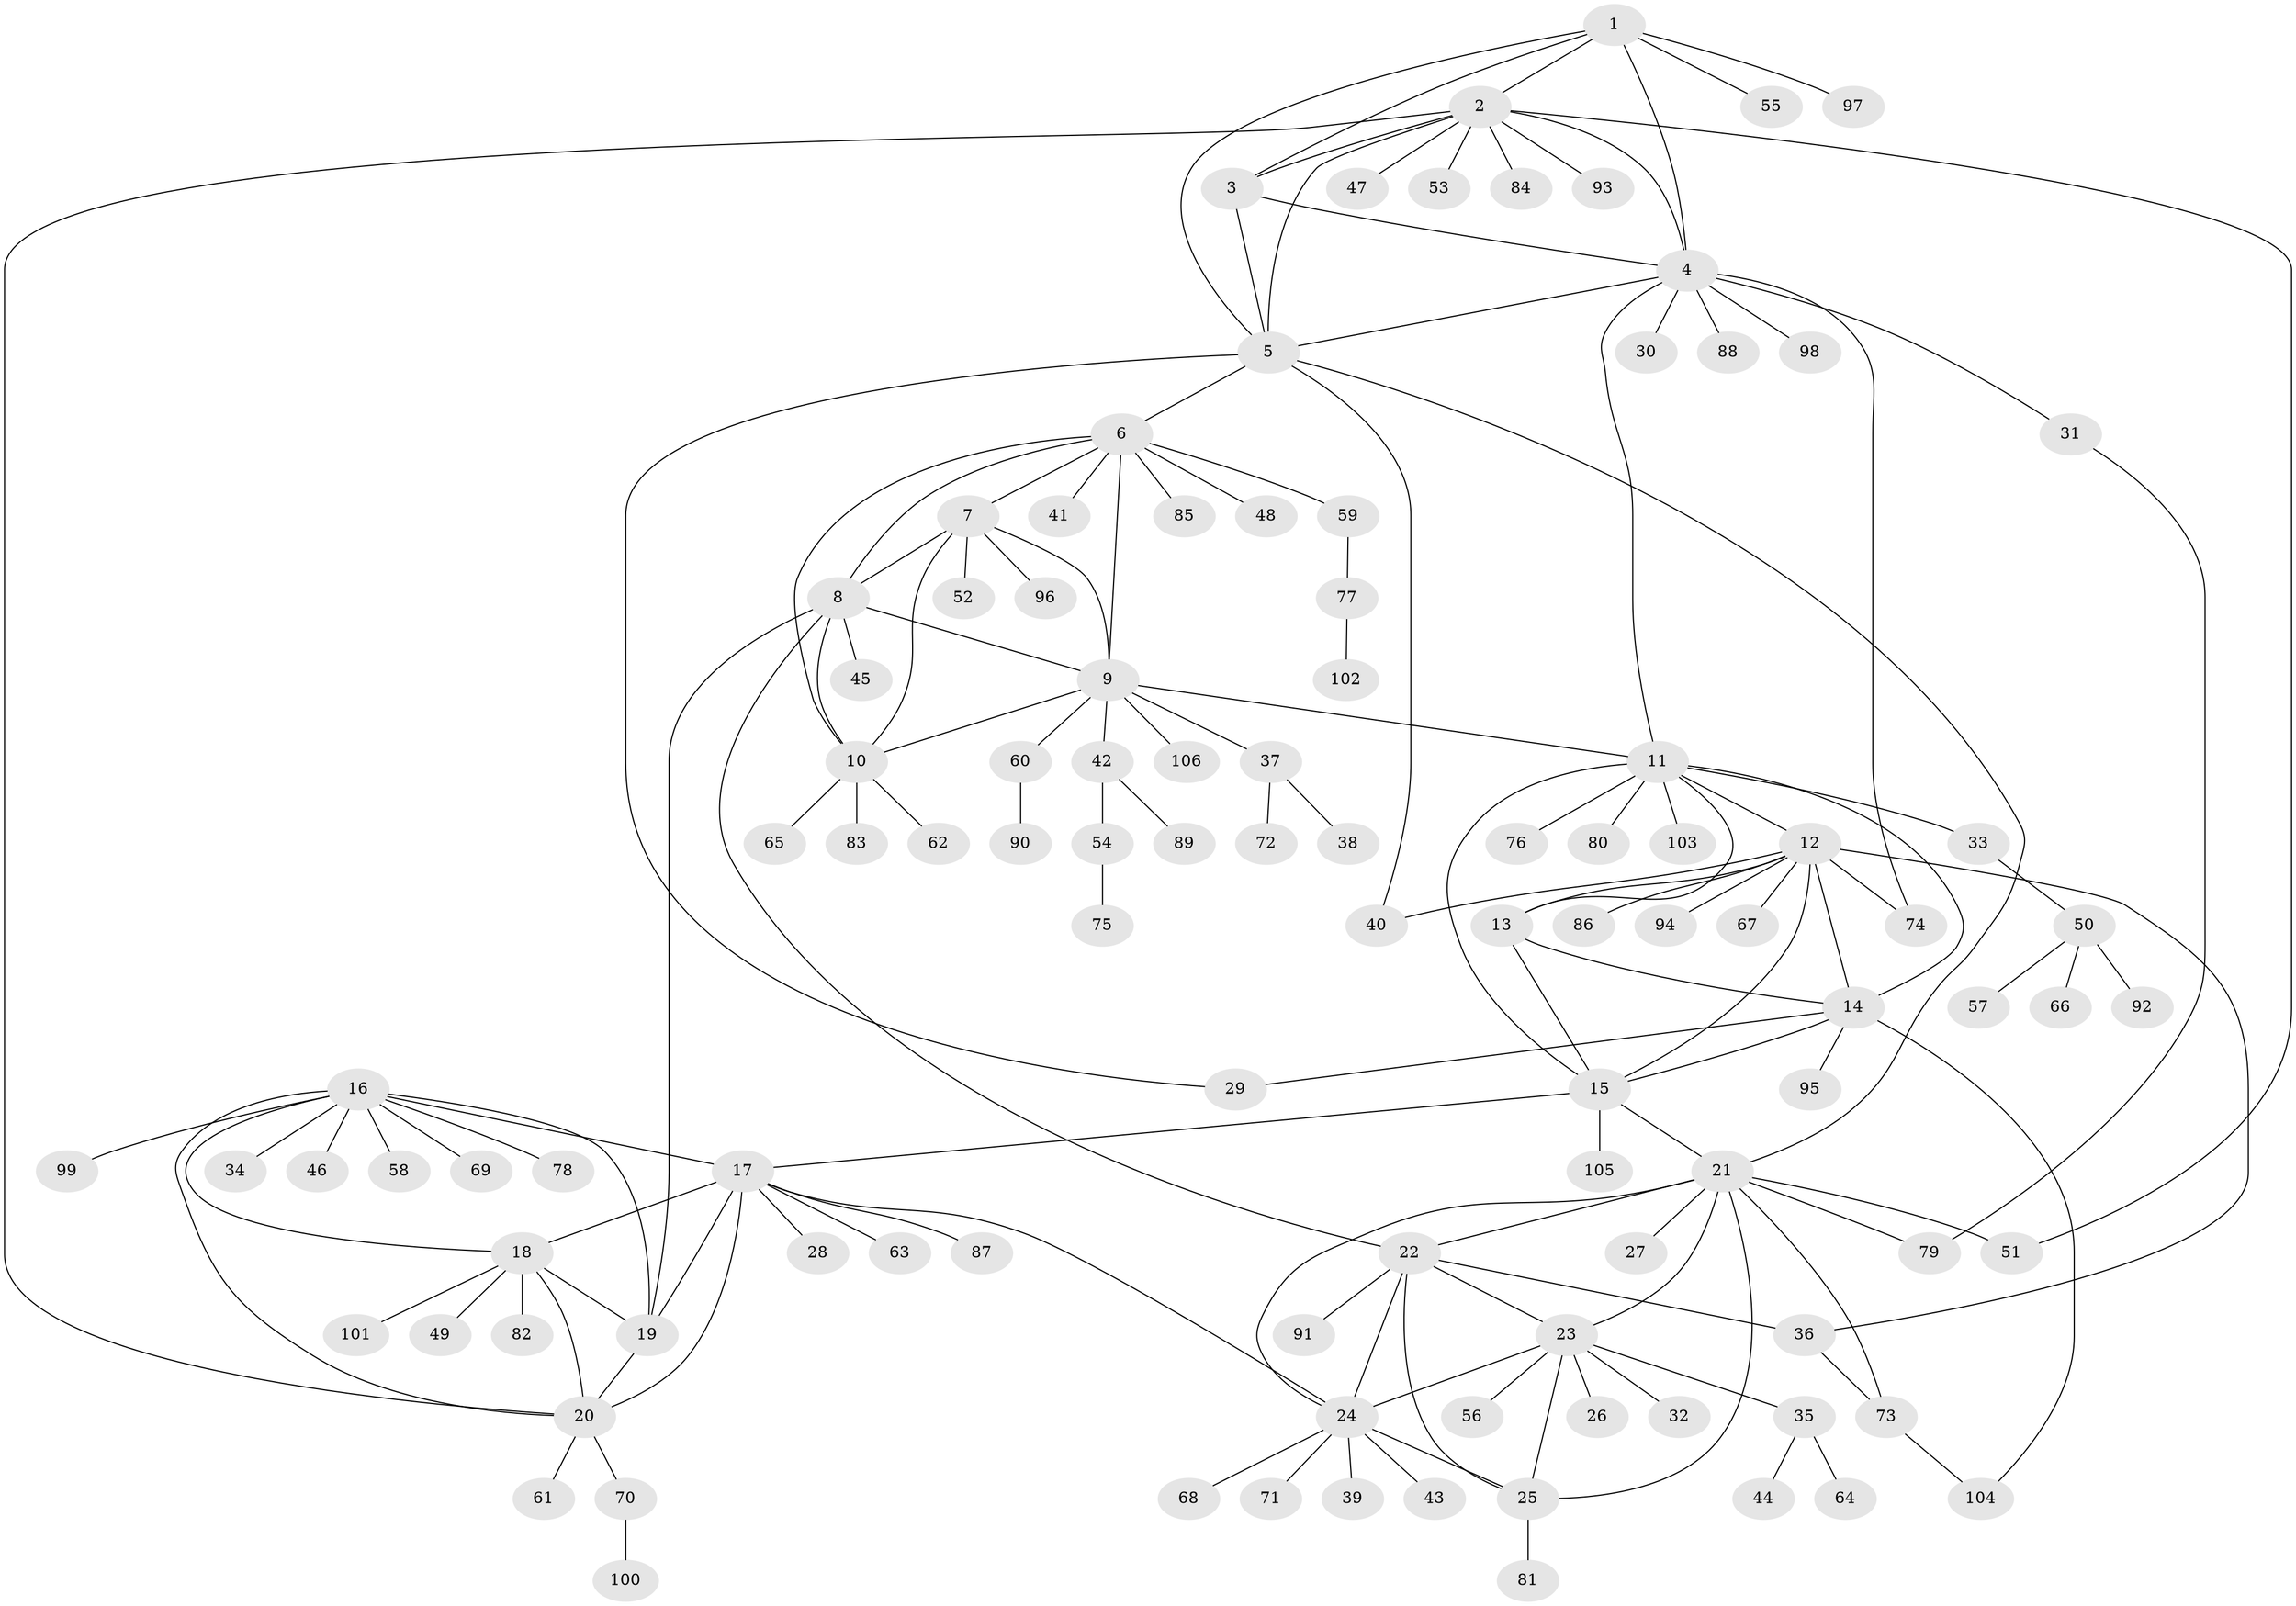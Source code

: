 // Generated by graph-tools (version 1.1) at 2025/02/03/09/25 03:02:39]
// undirected, 106 vertices, 149 edges
graph export_dot {
graph [start="1"]
  node [color=gray90,style=filled];
  1;
  2;
  3;
  4;
  5;
  6;
  7;
  8;
  9;
  10;
  11;
  12;
  13;
  14;
  15;
  16;
  17;
  18;
  19;
  20;
  21;
  22;
  23;
  24;
  25;
  26;
  27;
  28;
  29;
  30;
  31;
  32;
  33;
  34;
  35;
  36;
  37;
  38;
  39;
  40;
  41;
  42;
  43;
  44;
  45;
  46;
  47;
  48;
  49;
  50;
  51;
  52;
  53;
  54;
  55;
  56;
  57;
  58;
  59;
  60;
  61;
  62;
  63;
  64;
  65;
  66;
  67;
  68;
  69;
  70;
  71;
  72;
  73;
  74;
  75;
  76;
  77;
  78;
  79;
  80;
  81;
  82;
  83;
  84;
  85;
  86;
  87;
  88;
  89;
  90;
  91;
  92;
  93;
  94;
  95;
  96;
  97;
  98;
  99;
  100;
  101;
  102;
  103;
  104;
  105;
  106;
  1 -- 2;
  1 -- 3;
  1 -- 4;
  1 -- 5;
  1 -- 55;
  1 -- 97;
  2 -- 3;
  2 -- 4;
  2 -- 5;
  2 -- 20;
  2 -- 47;
  2 -- 51;
  2 -- 53;
  2 -- 84;
  2 -- 93;
  3 -- 4;
  3 -- 5;
  4 -- 5;
  4 -- 11;
  4 -- 30;
  4 -- 31;
  4 -- 74;
  4 -- 88;
  4 -- 98;
  5 -- 6;
  5 -- 21;
  5 -- 29;
  5 -- 40;
  6 -- 7;
  6 -- 8;
  6 -- 9;
  6 -- 10;
  6 -- 41;
  6 -- 48;
  6 -- 59;
  6 -- 85;
  7 -- 8;
  7 -- 9;
  7 -- 10;
  7 -- 52;
  7 -- 96;
  8 -- 9;
  8 -- 10;
  8 -- 19;
  8 -- 22;
  8 -- 45;
  9 -- 10;
  9 -- 11;
  9 -- 37;
  9 -- 42;
  9 -- 60;
  9 -- 106;
  10 -- 62;
  10 -- 65;
  10 -- 83;
  11 -- 12;
  11 -- 13;
  11 -- 14;
  11 -- 15;
  11 -- 33;
  11 -- 76;
  11 -- 80;
  11 -- 103;
  12 -- 13;
  12 -- 14;
  12 -- 15;
  12 -- 36;
  12 -- 40;
  12 -- 67;
  12 -- 74;
  12 -- 86;
  12 -- 94;
  13 -- 14;
  13 -- 15;
  14 -- 15;
  14 -- 29;
  14 -- 95;
  14 -- 104;
  15 -- 17;
  15 -- 21;
  15 -- 105;
  16 -- 17;
  16 -- 18;
  16 -- 19;
  16 -- 20;
  16 -- 34;
  16 -- 46;
  16 -- 58;
  16 -- 69;
  16 -- 78;
  16 -- 99;
  17 -- 18;
  17 -- 19;
  17 -- 20;
  17 -- 24;
  17 -- 28;
  17 -- 63;
  17 -- 87;
  18 -- 19;
  18 -- 20;
  18 -- 49;
  18 -- 82;
  18 -- 101;
  19 -- 20;
  20 -- 61;
  20 -- 70;
  21 -- 22;
  21 -- 23;
  21 -- 24;
  21 -- 25;
  21 -- 27;
  21 -- 51;
  21 -- 73;
  21 -- 79;
  22 -- 23;
  22 -- 24;
  22 -- 25;
  22 -- 36;
  22 -- 91;
  23 -- 24;
  23 -- 25;
  23 -- 26;
  23 -- 32;
  23 -- 35;
  23 -- 56;
  24 -- 25;
  24 -- 39;
  24 -- 43;
  24 -- 68;
  24 -- 71;
  25 -- 81;
  31 -- 79;
  33 -- 50;
  35 -- 44;
  35 -- 64;
  36 -- 73;
  37 -- 38;
  37 -- 72;
  42 -- 54;
  42 -- 89;
  50 -- 57;
  50 -- 66;
  50 -- 92;
  54 -- 75;
  59 -- 77;
  60 -- 90;
  70 -- 100;
  73 -- 104;
  77 -- 102;
}
